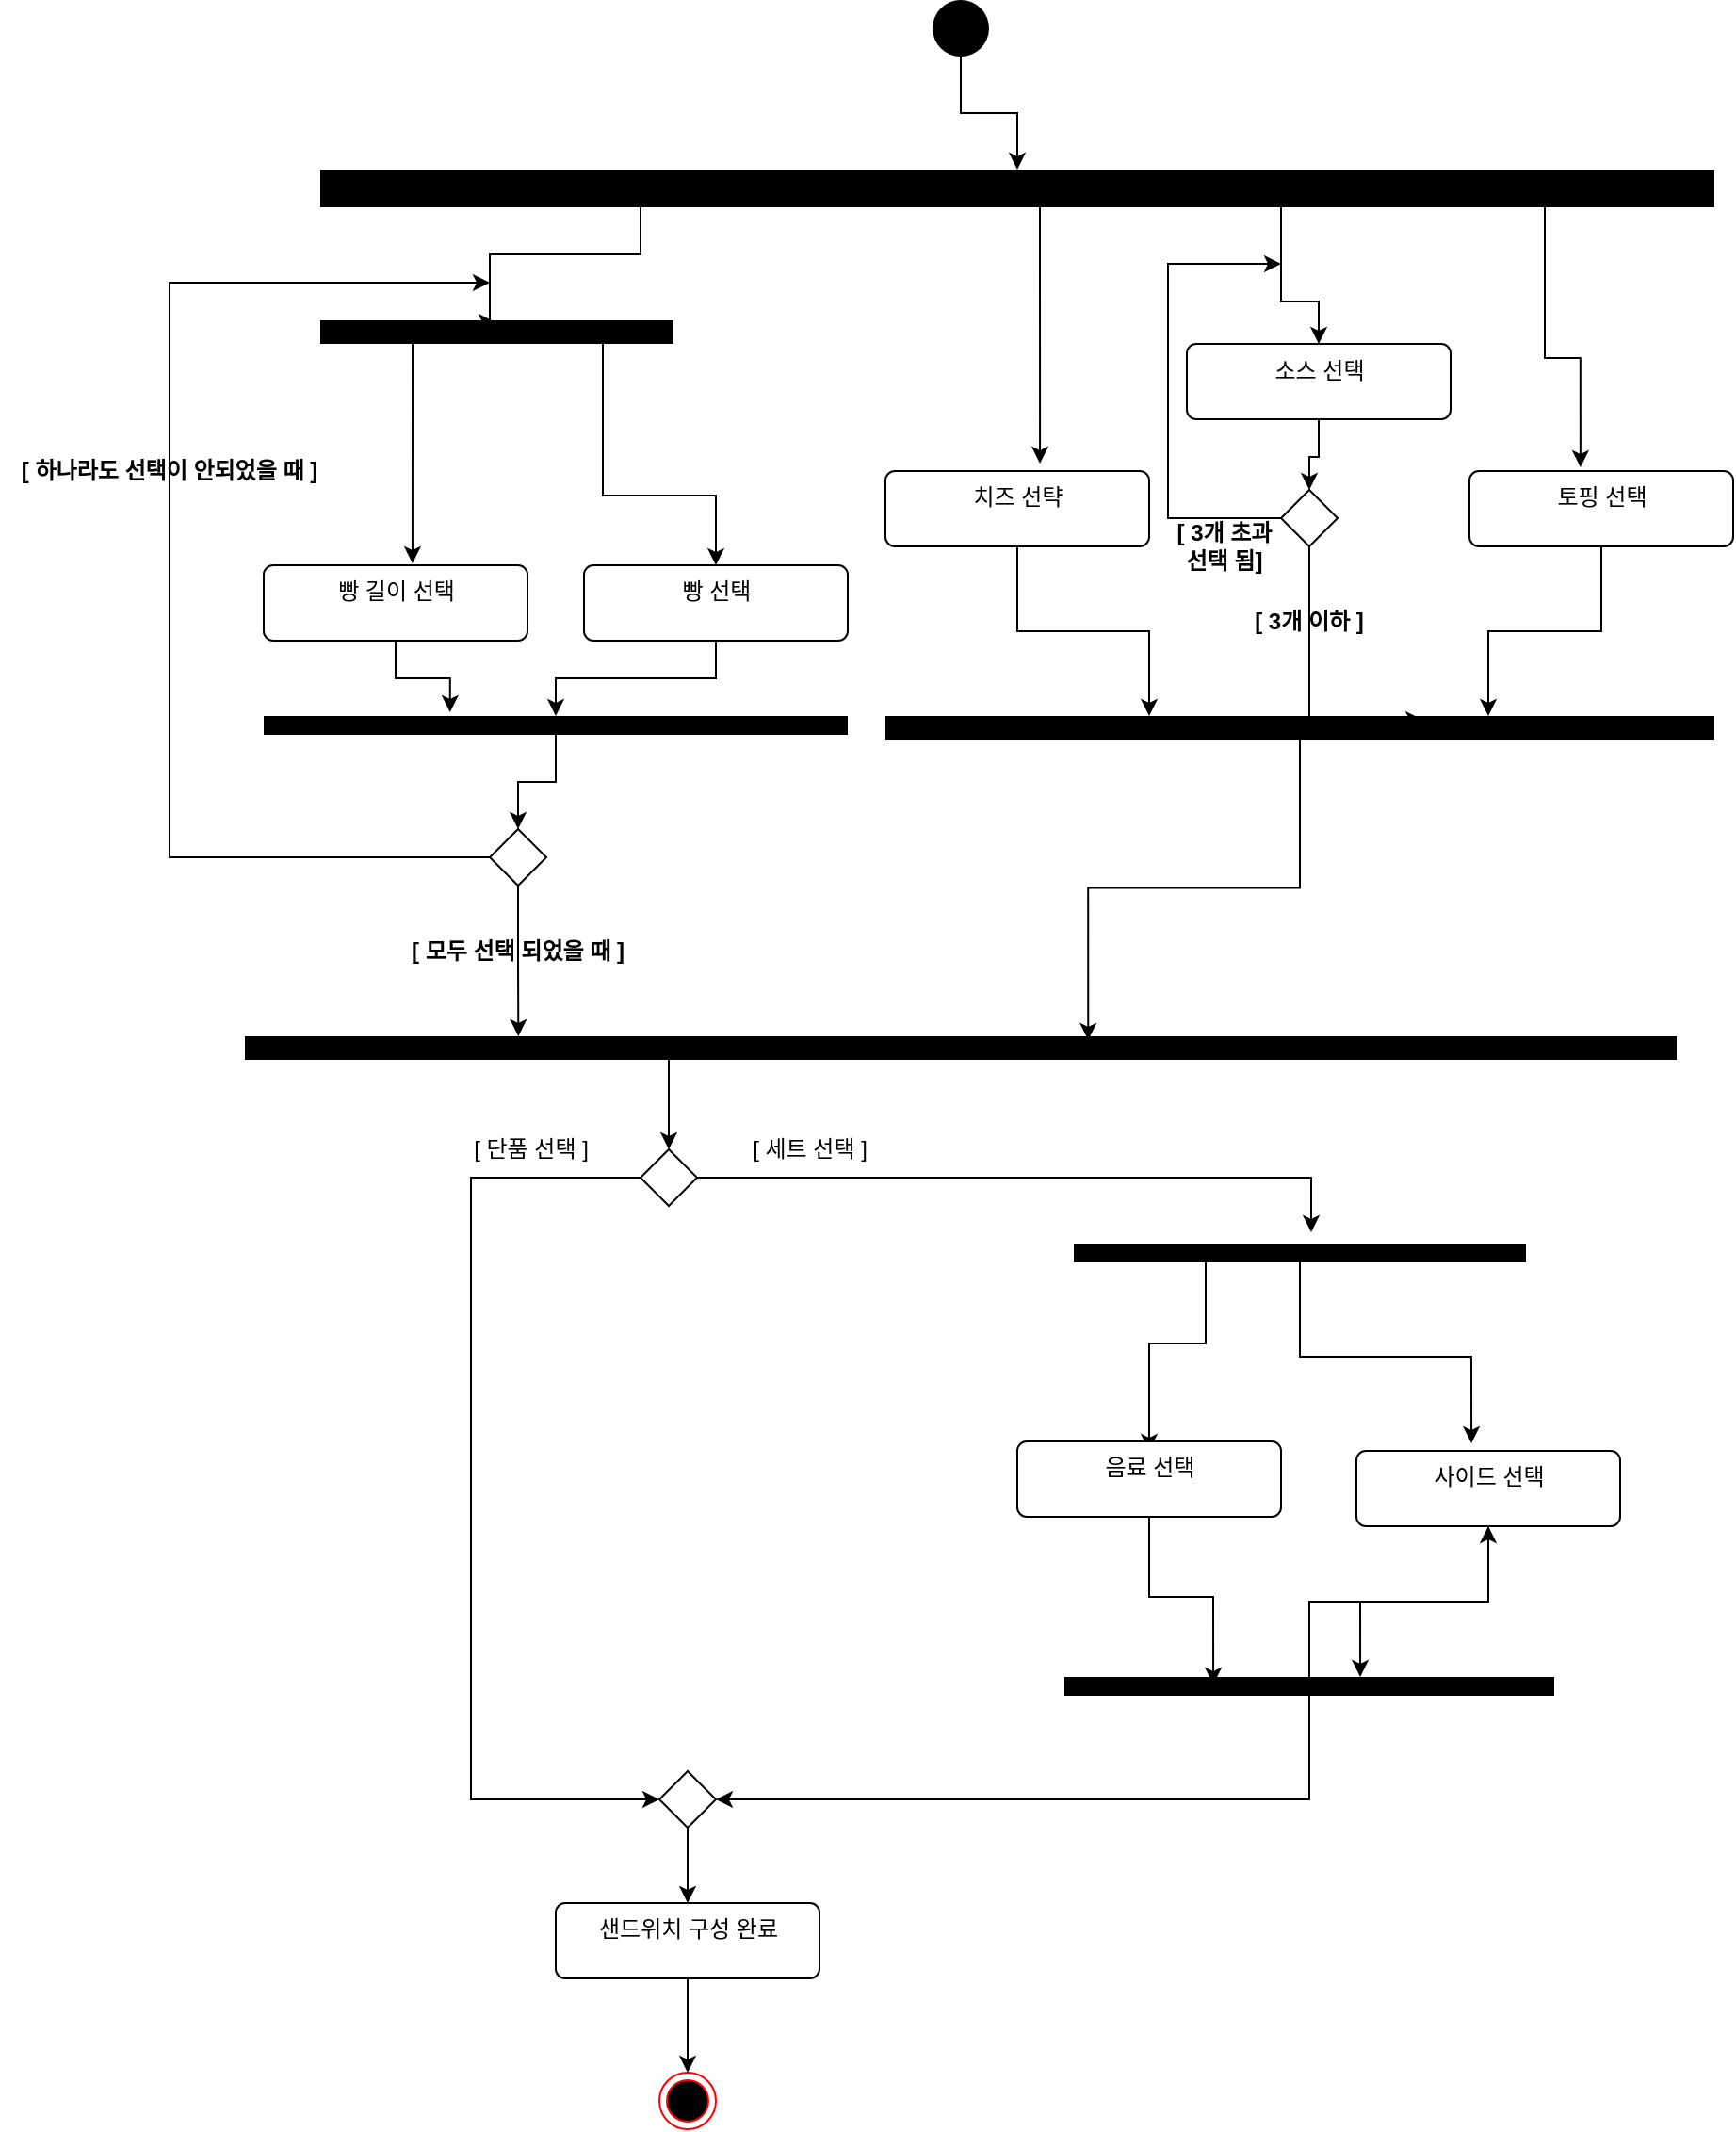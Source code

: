 <mxfile version="13.9.2" type="github">
  <diagram id="K2wDJM4QVbkNAZEkxeQe" name="Page-1">
    <mxGraphModel dx="2889" dy="1154" grid="1" gridSize="10" guides="1" tooltips="1" connect="1" arrows="1" fold="1" page="1" pageScale="1" pageWidth="827" pageHeight="1169" math="0" shadow="0">
      <root>
        <mxCell id="0" />
        <mxCell id="1" parent="0" />
        <mxCell id="9-HBpfBp_F-0fpJu--r6-35" value="" style="edgeStyle=orthogonalEdgeStyle;rounded=0;orthogonalLoop=1;jettySize=auto;html=1;" edge="1" parent="1" source="9-HBpfBp_F-0fpJu--r6-1" target="9-HBpfBp_F-0fpJu--r6-3">
          <mxGeometry relative="1" as="geometry" />
        </mxCell>
        <mxCell id="9-HBpfBp_F-0fpJu--r6-1" value="" style="ellipse;fillColor=#000000;strokeColor=none;" vertex="1" parent="1">
          <mxGeometry x="415" y="90" width="30" height="30" as="geometry" />
        </mxCell>
        <mxCell id="9-HBpfBp_F-0fpJu--r6-7" value="" style="edgeStyle=orthogonalEdgeStyle;rounded=0;orthogonalLoop=1;jettySize=auto;html=1;entryX=0.5;entryY=0;entryDx=0;entryDy=0;" edge="1" parent="1" source="9-HBpfBp_F-0fpJu--r6-3" target="9-HBpfBp_F-0fpJu--r6-23">
          <mxGeometry relative="1" as="geometry">
            <mxPoint x="550" y="310" as="targetPoint" />
            <Array as="points">
              <mxPoint x="600" y="250" />
              <mxPoint x="620" y="250" />
            </Array>
          </mxGeometry>
        </mxCell>
        <mxCell id="9-HBpfBp_F-0fpJu--r6-8" style="edgeStyle=orthogonalEdgeStyle;rounded=0;orthogonalLoop=1;jettySize=auto;html=1;entryX=0.08;entryY=0.504;entryDx=0;entryDy=0;entryPerimeter=0;" edge="1" parent="1" source="9-HBpfBp_F-0fpJu--r6-3" target="9-HBpfBp_F-0fpJu--r6-9">
          <mxGeometry relative="1" as="geometry">
            <mxPoint x="180" y="250" as="targetPoint" />
            <Array as="points">
              <mxPoint x="260" y="225" />
              <mxPoint x="180" y="225" />
              <mxPoint x="180" y="261" />
            </Array>
          </mxGeometry>
        </mxCell>
        <mxCell id="9-HBpfBp_F-0fpJu--r6-19" value="" style="edgeStyle=orthogonalEdgeStyle;rounded=0;orthogonalLoop=1;jettySize=auto;html=1;entryX=0.586;entryY=-0.1;entryDx=0;entryDy=0;entryPerimeter=0;" edge="1" parent="1" source="9-HBpfBp_F-0fpJu--r6-3" target="9-HBpfBp_F-0fpJu--r6-22">
          <mxGeometry relative="1" as="geometry">
            <mxPoint x="470" y="330" as="targetPoint" />
            <Array as="points">
              <mxPoint x="472" y="230" />
              <mxPoint x="472" y="230" />
            </Array>
          </mxGeometry>
        </mxCell>
        <mxCell id="9-HBpfBp_F-0fpJu--r6-26" value="" style="edgeStyle=orthogonalEdgeStyle;rounded=0;orthogonalLoop=1;jettySize=auto;html=1;entryX=0.421;entryY=-0.05;entryDx=0;entryDy=0;entryPerimeter=0;" edge="1" parent="1" source="9-HBpfBp_F-0fpJu--r6-3" target="9-HBpfBp_F-0fpJu--r6-24">
          <mxGeometry relative="1" as="geometry">
            <mxPoint x="430" y="280" as="targetPoint" />
            <Array as="points">
              <mxPoint x="740" y="280" />
              <mxPoint x="759" y="280" />
            </Array>
          </mxGeometry>
        </mxCell>
        <mxCell id="9-HBpfBp_F-0fpJu--r6-3" value="" style="html=1;points=[];perimeter=orthogonalPerimeter;fillColor=#000000;strokeColor=none;" vertex="1" parent="1">
          <mxGeometry x="90" y="180" width="740" height="20" as="geometry" />
        </mxCell>
        <mxCell id="9-HBpfBp_F-0fpJu--r6-11" value="" style="edgeStyle=orthogonalEdgeStyle;rounded=0;orthogonalLoop=1;jettySize=auto;html=1;entryX=0.564;entryY=-0.025;entryDx=0;entryDy=0;entryPerimeter=0;" edge="1" parent="1" source="9-HBpfBp_F-0fpJu--r6-9" target="9-HBpfBp_F-0fpJu--r6-20">
          <mxGeometry relative="1" as="geometry">
            <mxPoint x="140" y="370" as="targetPoint" />
            <Array as="points">
              <mxPoint x="139" y="280" />
              <mxPoint x="139" y="280" />
            </Array>
          </mxGeometry>
        </mxCell>
        <mxCell id="9-HBpfBp_F-0fpJu--r6-13" value="" style="edgeStyle=orthogonalEdgeStyle;rounded=0;orthogonalLoop=1;jettySize=auto;html=1;entryX=0.5;entryY=0;entryDx=0;entryDy=0;" edge="1" parent="1" source="9-HBpfBp_F-0fpJu--r6-9" target="9-HBpfBp_F-0fpJu--r6-21">
          <mxGeometry relative="1" as="geometry">
            <mxPoint x="240" y="353" as="targetPoint" />
            <Array as="points">
              <mxPoint x="240" y="353" />
              <mxPoint x="300" y="353" />
            </Array>
          </mxGeometry>
        </mxCell>
        <mxCell id="9-HBpfBp_F-0fpJu--r6-9" value="" style="html=1;points=[];perimeter=orthogonalPerimeter;fillColor=#000000;strokeColor=none;direction=south;" vertex="1" parent="1">
          <mxGeometry x="90" y="260" width="187.5" height="12.5" as="geometry" />
        </mxCell>
        <mxCell id="9-HBpfBp_F-0fpJu--r6-28" style="edgeStyle=orthogonalEdgeStyle;rounded=0;orthogonalLoop=1;jettySize=auto;html=1;exitX=0.5;exitY=1;exitDx=0;exitDy=0;entryX=-0.2;entryY=0.681;entryDx=0;entryDy=0;entryPerimeter=0;" edge="1" parent="1" source="9-HBpfBp_F-0fpJu--r6-20" target="9-HBpfBp_F-0fpJu--r6-27">
          <mxGeometry relative="1" as="geometry" />
        </mxCell>
        <mxCell id="9-HBpfBp_F-0fpJu--r6-20" value="빵 길이 선택" style="html=1;align=center;verticalAlign=top;rounded=1;absoluteArcSize=1;arcSize=10;dashed=0;" vertex="1" parent="1">
          <mxGeometry x="60" y="390" width="140" height="40" as="geometry" />
        </mxCell>
        <mxCell id="9-HBpfBp_F-0fpJu--r6-29" value="" style="edgeStyle=orthogonalEdgeStyle;rounded=0;orthogonalLoop=1;jettySize=auto;html=1;" edge="1" parent="1" source="9-HBpfBp_F-0fpJu--r6-21" target="9-HBpfBp_F-0fpJu--r6-27">
          <mxGeometry relative="1" as="geometry" />
        </mxCell>
        <mxCell id="9-HBpfBp_F-0fpJu--r6-21" value="빵 선택" style="html=1;align=center;verticalAlign=top;rounded=1;absoluteArcSize=1;arcSize=10;dashed=0;" vertex="1" parent="1">
          <mxGeometry x="230" y="390" width="140" height="40" as="geometry" />
        </mxCell>
        <mxCell id="9-HBpfBp_F-0fpJu--r6-32" value="" style="edgeStyle=orthogonalEdgeStyle;rounded=0;orthogonalLoop=1;jettySize=auto;html=1;" edge="1" parent="1" source="9-HBpfBp_F-0fpJu--r6-22" target="9-HBpfBp_F-0fpJu--r6-31">
          <mxGeometry relative="1" as="geometry">
            <Array as="points">
              <mxPoint x="460" y="425" />
              <mxPoint x="530" y="425" />
            </Array>
          </mxGeometry>
        </mxCell>
        <mxCell id="9-HBpfBp_F-0fpJu--r6-22" value="치즈 선탹" style="html=1;align=center;verticalAlign=top;rounded=1;absoluteArcSize=1;arcSize=10;dashed=0;" vertex="1" parent="1">
          <mxGeometry x="390" y="340" width="140" height="40" as="geometry" />
        </mxCell>
        <mxCell id="9-HBpfBp_F-0fpJu--r6-46" value="" style="edgeStyle=orthogonalEdgeStyle;rounded=0;orthogonalLoop=1;jettySize=auto;html=1;" edge="1" parent="1" source="9-HBpfBp_F-0fpJu--r6-23" target="9-HBpfBp_F-0fpJu--r6-45">
          <mxGeometry relative="1" as="geometry" />
        </mxCell>
        <mxCell id="9-HBpfBp_F-0fpJu--r6-23" value="소스 선택" style="html=1;align=center;verticalAlign=top;rounded=1;absoluteArcSize=1;arcSize=10;dashed=0;" vertex="1" parent="1">
          <mxGeometry x="550" y="272.5" width="140" height="40" as="geometry" />
        </mxCell>
        <mxCell id="9-HBpfBp_F-0fpJu--r6-34" value="" style="edgeStyle=orthogonalEdgeStyle;rounded=0;orthogonalLoop=1;jettySize=auto;html=1;" edge="1" parent="1" source="9-HBpfBp_F-0fpJu--r6-24" target="9-HBpfBp_F-0fpJu--r6-31">
          <mxGeometry relative="1" as="geometry">
            <Array as="points">
              <mxPoint x="770" y="425" />
              <mxPoint x="710" y="425" />
            </Array>
          </mxGeometry>
        </mxCell>
        <mxCell id="9-HBpfBp_F-0fpJu--r6-24" value="토핑 선택" style="html=1;align=center;verticalAlign=top;rounded=1;absoluteArcSize=1;arcSize=10;dashed=0;" vertex="1" parent="1">
          <mxGeometry x="700" y="340" width="140" height="40" as="geometry" />
        </mxCell>
        <mxCell id="9-HBpfBp_F-0fpJu--r6-38" value="" style="edgeStyle=orthogonalEdgeStyle;rounded=0;orthogonalLoop=1;jettySize=auto;html=1;" edge="1" parent="1" source="9-HBpfBp_F-0fpJu--r6-27" target="9-HBpfBp_F-0fpJu--r6-37">
          <mxGeometry relative="1" as="geometry" />
        </mxCell>
        <mxCell id="9-HBpfBp_F-0fpJu--r6-27" value="" style="html=1;points=[];perimeter=orthogonalPerimeter;fillColor=#000000;strokeColor=none;direction=south;" vertex="1" parent="1">
          <mxGeometry x="60" y="470" width="310" height="10" as="geometry" />
        </mxCell>
        <mxCell id="9-HBpfBp_F-0fpJu--r6-42" value="" style="edgeStyle=orthogonalEdgeStyle;rounded=0;orthogonalLoop=1;jettySize=auto;html=1;entryX=0.16;entryY=0.411;entryDx=0;entryDy=0;entryPerimeter=0;" edge="1" parent="1" source="9-HBpfBp_F-0fpJu--r6-31" target="9-HBpfBp_F-0fpJu--r6-36">
          <mxGeometry relative="1" as="geometry">
            <mxPoint x="610" y="562.5" as="targetPoint" />
          </mxGeometry>
        </mxCell>
        <mxCell id="9-HBpfBp_F-0fpJu--r6-31" value="" style="html=1;points=[];perimeter=orthogonalPerimeter;fillColor=#000000;strokeColor=none;direction=south;" vertex="1" parent="1">
          <mxGeometry x="390" y="470" width="440" height="12.5" as="geometry" />
        </mxCell>
        <mxCell id="9-HBpfBp_F-0fpJu--r6-75" style="edgeStyle=orthogonalEdgeStyle;rounded=0;orthogonalLoop=1;jettySize=auto;html=1;entryX=0.5;entryY=0;entryDx=0;entryDy=0;" edge="1" parent="1" source="9-HBpfBp_F-0fpJu--r6-36" target="9-HBpfBp_F-0fpJu--r6-56">
          <mxGeometry relative="1" as="geometry">
            <Array as="points">
              <mxPoint x="275" y="660" />
              <mxPoint x="275" y="660" />
            </Array>
          </mxGeometry>
        </mxCell>
        <mxCell id="9-HBpfBp_F-0fpJu--r6-36" value="" style="html=1;points=[];perimeter=orthogonalPerimeter;fillColor=#000000;strokeColor=none;direction=south;" vertex="1" parent="1">
          <mxGeometry x="50" y="640" width="760" height="12.5" as="geometry" />
        </mxCell>
        <mxCell id="9-HBpfBp_F-0fpJu--r6-39" style="edgeStyle=orthogonalEdgeStyle;rounded=0;orthogonalLoop=1;jettySize=auto;html=1;" edge="1" parent="1" source="9-HBpfBp_F-0fpJu--r6-37">
          <mxGeometry relative="1" as="geometry">
            <mxPoint x="180" y="240" as="targetPoint" />
            <Array as="points">
              <mxPoint x="10" y="545" />
              <mxPoint x="10" y="240" />
              <mxPoint x="170" y="240" />
            </Array>
          </mxGeometry>
        </mxCell>
        <mxCell id="9-HBpfBp_F-0fpJu--r6-40" value="" style="edgeStyle=orthogonalEdgeStyle;rounded=0;orthogonalLoop=1;jettySize=auto;html=1;entryX=0;entryY=0.809;entryDx=0;entryDy=0;entryPerimeter=0;" edge="1" parent="1" source="9-HBpfBp_F-0fpJu--r6-37" target="9-HBpfBp_F-0fpJu--r6-36">
          <mxGeometry relative="1" as="geometry">
            <mxPoint x="340" y="620" as="targetPoint" />
          </mxGeometry>
        </mxCell>
        <mxCell id="9-HBpfBp_F-0fpJu--r6-37" value="" style="rhombus;" vertex="1" parent="1">
          <mxGeometry x="180" y="530" width="30" height="30" as="geometry" />
        </mxCell>
        <mxCell id="9-HBpfBp_F-0fpJu--r6-44" value="&lt;b&gt;[ 모두 선택 되었을 때 ]&lt;/b&gt;" style="text;html=1;strokeColor=none;fillColor=none;align=center;verticalAlign=middle;whiteSpace=wrap;rounded=0;" vertex="1" parent="1">
          <mxGeometry x="130" y="585" width="130" height="20" as="geometry" />
        </mxCell>
        <mxCell id="9-HBpfBp_F-0fpJu--r6-47" value="" style="edgeStyle=orthogonalEdgeStyle;rounded=0;orthogonalLoop=1;jettySize=auto;html=1;" edge="1" parent="1" source="9-HBpfBp_F-0fpJu--r6-45">
          <mxGeometry relative="1" as="geometry">
            <mxPoint x="600" y="230" as="targetPoint" />
            <Array as="points">
              <mxPoint x="540" y="365" />
              <mxPoint x="540" y="230" />
            </Array>
          </mxGeometry>
        </mxCell>
        <mxCell id="9-HBpfBp_F-0fpJu--r6-55" value="" style="edgeStyle=orthogonalEdgeStyle;rounded=0;orthogonalLoop=1;jettySize=auto;html=1;entryX=0.16;entryY=0.352;entryDx=0;entryDy=0;entryPerimeter=0;" edge="1" parent="1" source="9-HBpfBp_F-0fpJu--r6-45" target="9-HBpfBp_F-0fpJu--r6-31">
          <mxGeometry relative="1" as="geometry">
            <Array as="points">
              <mxPoint x="615" y="472" />
            </Array>
          </mxGeometry>
        </mxCell>
        <mxCell id="9-HBpfBp_F-0fpJu--r6-45" value="" style="rhombus;" vertex="1" parent="1">
          <mxGeometry x="600" y="350" width="30" height="30" as="geometry" />
        </mxCell>
        <mxCell id="9-HBpfBp_F-0fpJu--r6-49" value="&lt;b&gt;[ 3개 초과 선택 됨]&lt;/b&gt;" style="text;html=1;strokeColor=none;fillColor=none;align=center;verticalAlign=middle;whiteSpace=wrap;rounded=0;" vertex="1" parent="1">
          <mxGeometry x="540" y="370" width="60" height="20" as="geometry" />
        </mxCell>
        <mxCell id="9-HBpfBp_F-0fpJu--r6-50" value="&lt;b&gt;[ 3개 이하 ]&lt;/b&gt;" style="text;html=1;strokeColor=none;fillColor=none;align=center;verticalAlign=middle;whiteSpace=wrap;rounded=0;" vertex="1" parent="1">
          <mxGeometry x="580" y="410" width="70" height="20" as="geometry" />
        </mxCell>
        <mxCell id="9-HBpfBp_F-0fpJu--r6-43" value="&lt;b&gt;[ 하나라도 선택이 안되었을 때 ]&lt;/b&gt;" style="text;html=1;strokeColor=none;fillColor=none;align=center;verticalAlign=middle;whiteSpace=wrap;rounded=0;" vertex="1" parent="1">
          <mxGeometry x="-80" y="330" width="180" height="20" as="geometry" />
        </mxCell>
        <mxCell id="9-HBpfBp_F-0fpJu--r6-65" style="edgeStyle=orthogonalEdgeStyle;rounded=0;orthogonalLoop=1;jettySize=auto;html=1;entryX=-0.6;entryY=0.475;entryDx=0;entryDy=0;entryPerimeter=0;" edge="1" parent="1" source="9-HBpfBp_F-0fpJu--r6-56" target="9-HBpfBp_F-0fpJu--r6-66">
          <mxGeometry relative="1" as="geometry">
            <mxPoint x="630" y="715" as="targetPoint" />
          </mxGeometry>
        </mxCell>
        <mxCell id="9-HBpfBp_F-0fpJu--r6-83" style="edgeStyle=orthogonalEdgeStyle;rounded=0;orthogonalLoop=1;jettySize=auto;html=1;entryX=0;entryY=0.5;entryDx=0;entryDy=0;" edge="1" parent="1" source="9-HBpfBp_F-0fpJu--r6-56" target="9-HBpfBp_F-0fpJu--r6-61">
          <mxGeometry relative="1" as="geometry">
            <mxPoint x="180" y="1050" as="targetPoint" />
            <Array as="points">
              <mxPoint x="170" y="715" />
              <mxPoint x="170" y="1045" />
            </Array>
          </mxGeometry>
        </mxCell>
        <mxCell id="9-HBpfBp_F-0fpJu--r6-56" value="" style="rhombus;" vertex="1" parent="1">
          <mxGeometry x="260" y="700" width="30" height="30" as="geometry" />
        </mxCell>
        <mxCell id="9-HBpfBp_F-0fpJu--r6-90" value="" style="edgeStyle=orthogonalEdgeStyle;rounded=0;orthogonalLoop=1;jettySize=auto;html=1;" edge="1" parent="1" source="9-HBpfBp_F-0fpJu--r6-61" target="9-HBpfBp_F-0fpJu--r6-89">
          <mxGeometry relative="1" as="geometry" />
        </mxCell>
        <mxCell id="9-HBpfBp_F-0fpJu--r6-61" value="" style="rhombus;" vertex="1" parent="1">
          <mxGeometry x="270" y="1030" width="30" height="30" as="geometry" />
        </mxCell>
        <mxCell id="9-HBpfBp_F-0fpJu--r6-77" style="edgeStyle=orthogonalEdgeStyle;rounded=0;orthogonalLoop=1;jettySize=auto;html=1;entryX=0.5;entryY=0.125;entryDx=0;entryDy=0;entryPerimeter=0;" edge="1" parent="1" source="9-HBpfBp_F-0fpJu--r6-66" target="9-HBpfBp_F-0fpJu--r6-79">
          <mxGeometry relative="1" as="geometry">
            <mxPoint x="530" y="850" as="targetPoint" />
            <Array as="points">
              <mxPoint x="560" y="803" />
              <mxPoint x="530" y="803" />
            </Array>
          </mxGeometry>
        </mxCell>
        <mxCell id="9-HBpfBp_F-0fpJu--r6-78" style="edgeStyle=orthogonalEdgeStyle;rounded=0;orthogonalLoop=1;jettySize=auto;html=1;entryX=0.436;entryY=-0.1;entryDx=0;entryDy=0;entryPerimeter=0;" edge="1" parent="1" source="9-HBpfBp_F-0fpJu--r6-66" target="9-HBpfBp_F-0fpJu--r6-80">
          <mxGeometry relative="1" as="geometry">
            <mxPoint x="700" y="840" as="targetPoint" />
          </mxGeometry>
        </mxCell>
        <mxCell id="9-HBpfBp_F-0fpJu--r6-66" value="" style="html=1;points=[];perimeter=orthogonalPerimeter;fillColor=#000000;strokeColor=none;direction=south;" vertex="1" parent="1">
          <mxGeometry x="490" y="750" width="240" height="10" as="geometry" />
        </mxCell>
        <mxCell id="9-HBpfBp_F-0fpJu--r6-84" style="edgeStyle=orthogonalEdgeStyle;rounded=0;orthogonalLoop=1;jettySize=auto;html=1;entryX=1;entryY=0.5;entryDx=0;entryDy=0;" edge="1" parent="1" source="9-HBpfBp_F-0fpJu--r6-71" target="9-HBpfBp_F-0fpJu--r6-61">
          <mxGeometry relative="1" as="geometry">
            <mxPoint x="550" y="1090" as="targetPoint" />
            <Array as="points">
              <mxPoint x="615" y="1045" />
            </Array>
          </mxGeometry>
        </mxCell>
        <mxCell id="9-HBpfBp_F-0fpJu--r6-85" value="" style="edgeStyle=orthogonalEdgeStyle;rounded=0;orthogonalLoop=1;jettySize=auto;html=1;" edge="1" parent="1" source="9-HBpfBp_F-0fpJu--r6-71" target="9-HBpfBp_F-0fpJu--r6-80">
          <mxGeometry relative="1" as="geometry" />
        </mxCell>
        <mxCell id="9-HBpfBp_F-0fpJu--r6-71" value="" style="html=1;points=[];perimeter=orthogonalPerimeter;fillColor=#000000;strokeColor=none;direction=south;" vertex="1" parent="1">
          <mxGeometry x="485" y="980" width="260" height="10" as="geometry" />
        </mxCell>
        <mxCell id="9-HBpfBp_F-0fpJu--r6-81" style="edgeStyle=orthogonalEdgeStyle;rounded=0;orthogonalLoop=1;jettySize=auto;html=1;entryX=0.4;entryY=0.696;entryDx=0;entryDy=0;entryPerimeter=0;" edge="1" parent="1" source="9-HBpfBp_F-0fpJu--r6-79" target="9-HBpfBp_F-0fpJu--r6-71">
          <mxGeometry relative="1" as="geometry" />
        </mxCell>
        <mxCell id="9-HBpfBp_F-0fpJu--r6-79" value="음료 선택" style="html=1;align=center;verticalAlign=top;rounded=1;absoluteArcSize=1;arcSize=10;dashed=0;" vertex="1" parent="1">
          <mxGeometry x="460" y="855" width="140" height="40" as="geometry" />
        </mxCell>
        <mxCell id="9-HBpfBp_F-0fpJu--r6-82" style="edgeStyle=orthogonalEdgeStyle;rounded=0;orthogonalLoop=1;jettySize=auto;html=1;entryX=0;entryY=0.396;entryDx=0;entryDy=0;entryPerimeter=0;" edge="1" parent="1" source="9-HBpfBp_F-0fpJu--r6-80" target="9-HBpfBp_F-0fpJu--r6-71">
          <mxGeometry relative="1" as="geometry" />
        </mxCell>
        <mxCell id="9-HBpfBp_F-0fpJu--r6-80" value="사이드 선택" style="html=1;align=center;verticalAlign=top;rounded=1;absoluteArcSize=1;arcSize=10;dashed=0;" vertex="1" parent="1">
          <mxGeometry x="640" y="860" width="140" height="40" as="geometry" />
        </mxCell>
        <mxCell id="9-HBpfBp_F-0fpJu--r6-86" value="[ 세트 선택 ]" style="text;html=1;strokeColor=none;fillColor=none;align=center;verticalAlign=middle;whiteSpace=wrap;rounded=0;" vertex="1" parent="1">
          <mxGeometry x="310" y="690" width="80" height="20" as="geometry" />
        </mxCell>
        <mxCell id="9-HBpfBp_F-0fpJu--r6-87" value="[ 단품 선택 ]" style="text;html=1;strokeColor=none;fillColor=none;align=center;verticalAlign=middle;whiteSpace=wrap;rounded=0;" vertex="1" parent="1">
          <mxGeometry x="164" y="690" width="76" height="20" as="geometry" />
        </mxCell>
        <mxCell id="9-HBpfBp_F-0fpJu--r6-88" value="" style="ellipse;html=1;shape=endState;fillColor=#000000;strokeColor=#ff0000;" vertex="1" parent="1">
          <mxGeometry x="270" y="1190" width="30" height="30" as="geometry" />
        </mxCell>
        <mxCell id="9-HBpfBp_F-0fpJu--r6-91" value="" style="edgeStyle=orthogonalEdgeStyle;rounded=0;orthogonalLoop=1;jettySize=auto;html=1;" edge="1" parent="1" source="9-HBpfBp_F-0fpJu--r6-89" target="9-HBpfBp_F-0fpJu--r6-88">
          <mxGeometry relative="1" as="geometry" />
        </mxCell>
        <mxCell id="9-HBpfBp_F-0fpJu--r6-89" value="샌드위치 구성 완료" style="html=1;align=center;verticalAlign=top;rounded=1;absoluteArcSize=1;arcSize=10;dashed=0;" vertex="1" parent="1">
          <mxGeometry x="215" y="1100" width="140" height="40" as="geometry" />
        </mxCell>
      </root>
    </mxGraphModel>
  </diagram>
</mxfile>
